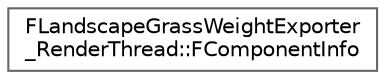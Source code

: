 digraph "Graphical Class Hierarchy"
{
 // INTERACTIVE_SVG=YES
 // LATEX_PDF_SIZE
  bgcolor="transparent";
  edge [fontname=Helvetica,fontsize=10,labelfontname=Helvetica,labelfontsize=10];
  node [fontname=Helvetica,fontsize=10,shape=box,height=0.2,width=0.4];
  rankdir="LR";
  Node0 [id="Node000000",label="FLandscapeGrassWeightExporter\l_RenderThread::FComponentInfo",height=0.2,width=0.4,color="grey40", fillcolor="white", style="filled",URL="$dd/d6f/structFLandscapeGrassWeightExporter__RenderThread_1_1FComponentInfo.html",tooltip=" "];
}
